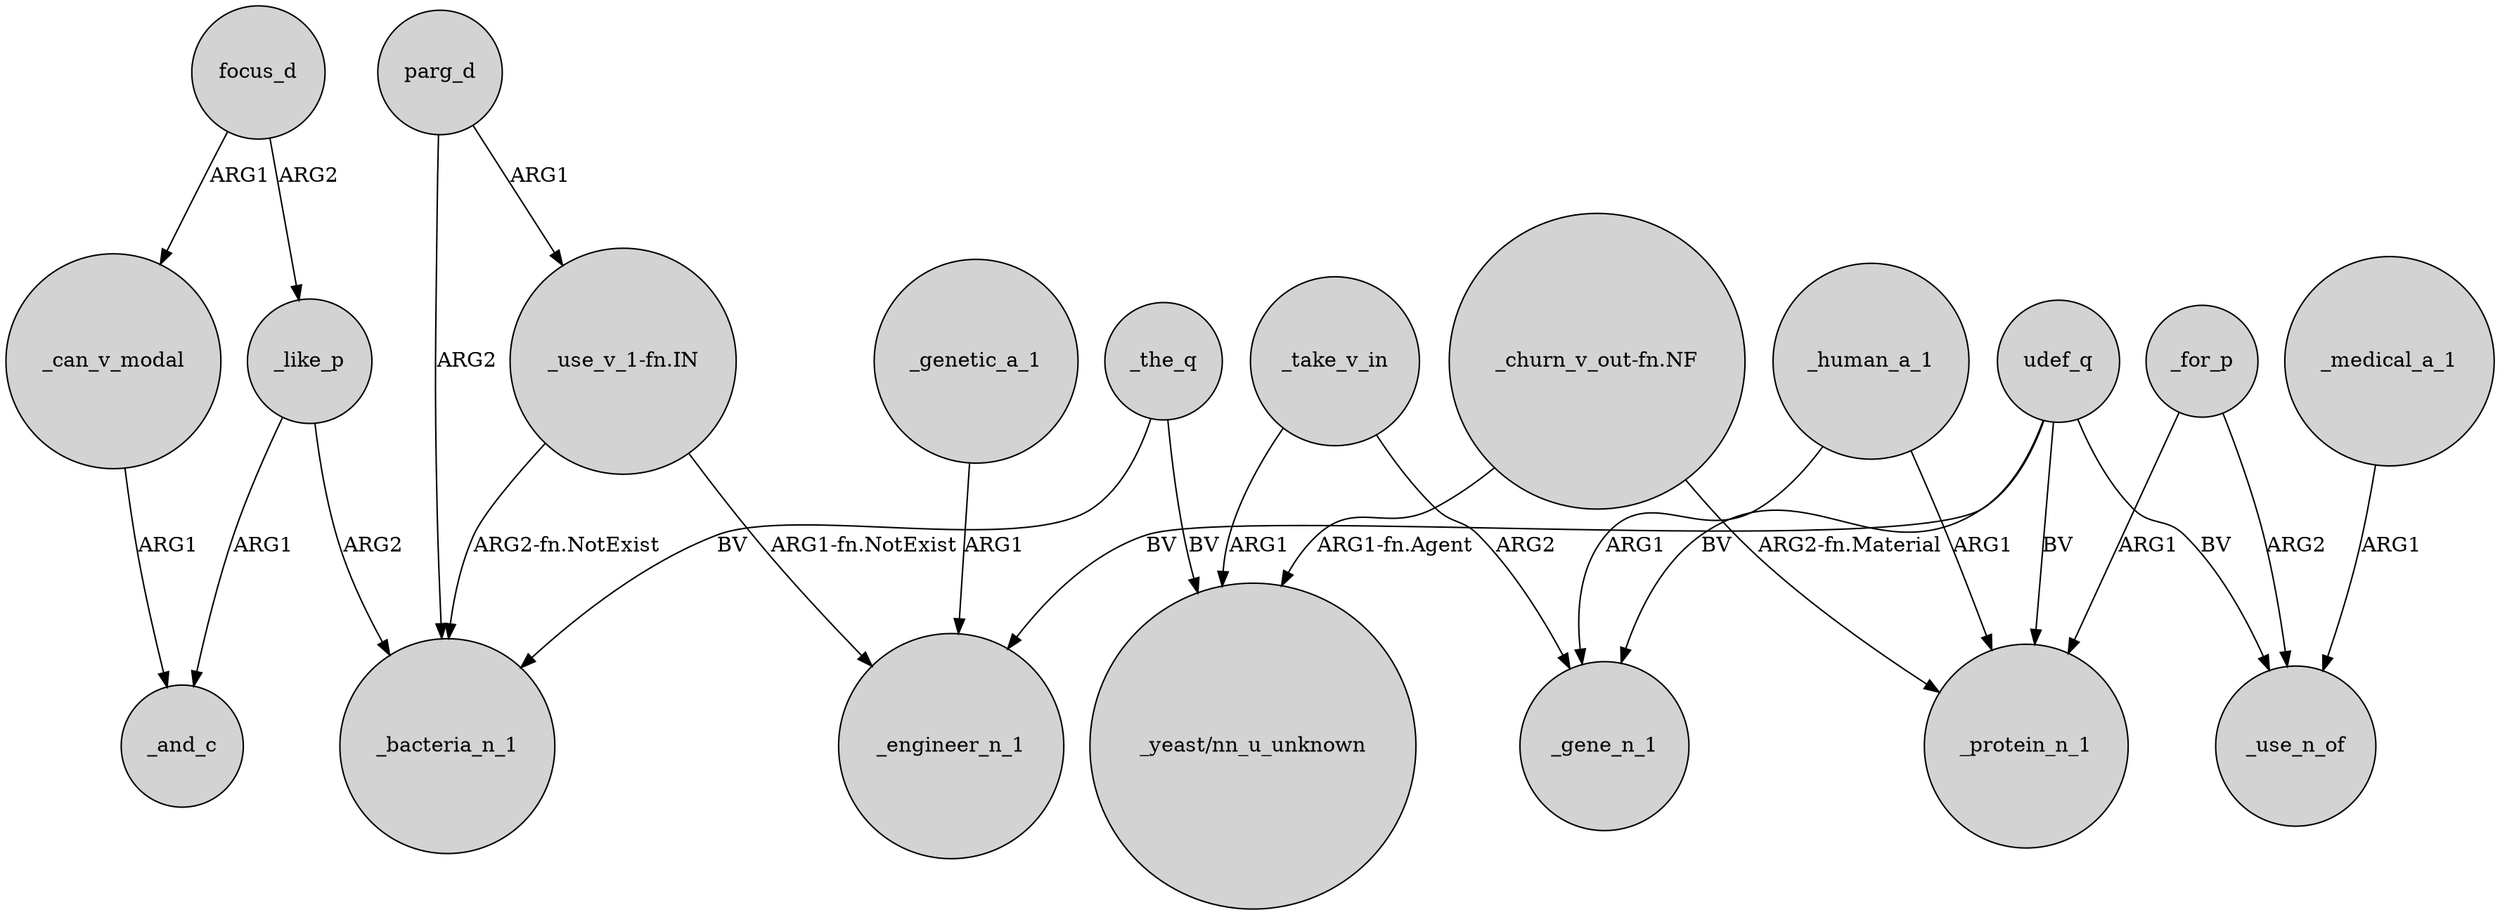 digraph {
	node [shape=circle style=filled]
	udef_q -> _engineer_n_1 [label=BV]
	_the_q -> "_yeast/nn_u_unknown" [label=BV]
	_like_p -> _bacteria_n_1 [label=ARG2]
	focus_d -> _like_p [label=ARG2]
	_medical_a_1 -> _use_n_of [label=ARG1]
	udef_q -> _use_n_of [label=BV]
	parg_d -> _bacteria_n_1 [label=ARG2]
	"_use_v_1-fn.IN" -> _engineer_n_1 [label="ARG1-fn.NotExist"]
	"_churn_v_out-fn.NF" -> "_yeast/nn_u_unknown" [label="ARG1-fn.Agent"]
	_for_p -> _protein_n_1 [label=ARG1]
	udef_q -> _gene_n_1 [label=BV]
	_take_v_in -> "_yeast/nn_u_unknown" [label=ARG1]
	_the_q -> _bacteria_n_1 [label=BV]
	parg_d -> "_use_v_1-fn.IN" [label=ARG1]
	_take_v_in -> _gene_n_1 [label=ARG2]
	_like_p -> _and_c [label=ARG1]
	"_churn_v_out-fn.NF" -> _protein_n_1 [label="ARG2-fn.Material"]
	_can_v_modal -> _and_c [label=ARG1]
	_human_a_1 -> _gene_n_1 [label=ARG1]
	focus_d -> _can_v_modal [label=ARG1]
	_human_a_1 -> _protein_n_1 [label=ARG1]
	_genetic_a_1 -> _engineer_n_1 [label=ARG1]
	_for_p -> _use_n_of [label=ARG2]
	"_use_v_1-fn.IN" -> _bacteria_n_1 [label="ARG2-fn.NotExist"]
	udef_q -> _protein_n_1 [label=BV]
}
